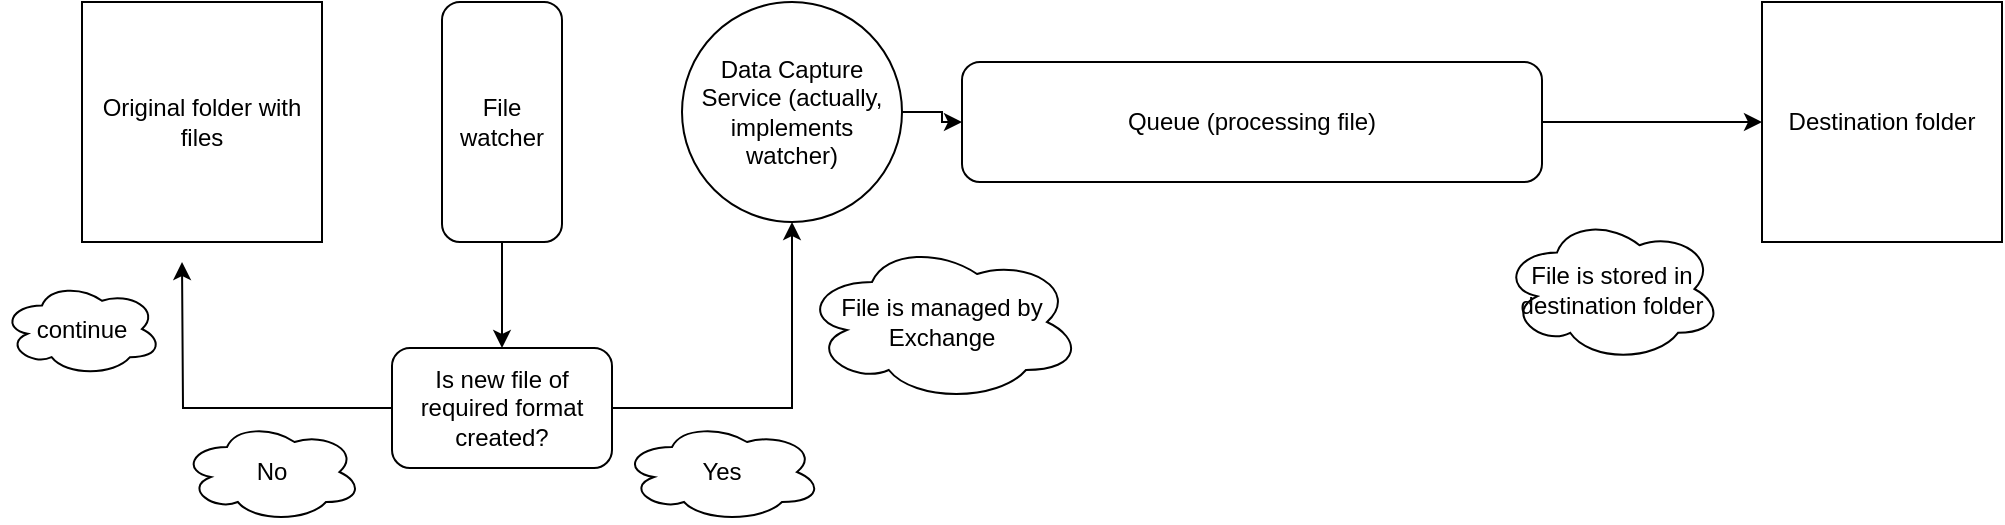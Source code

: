 <mxfile version="22.1.2" type="github">
  <diagram name="Page-1" id="e7e014a7-5840-1c2e-5031-d8a46d1fe8dd">
    <mxGraphModel dx="1050" dy="574" grid="1" gridSize="10" guides="1" tooltips="1" connect="1" arrows="1" fold="1" page="1" pageScale="1" pageWidth="1169" pageHeight="826" background="none" math="0" shadow="0">
      <root>
        <mxCell id="0" />
        <mxCell id="1" parent="0" />
        <mxCell id="tlNP2MSkCuYJV4MmRJUQ-41" value="Original folder with files" style="whiteSpace=wrap;html=1;aspect=fixed;" vertex="1" parent="1">
          <mxGeometry x="40" y="240" width="120" height="120" as="geometry" />
        </mxCell>
        <mxCell id="tlNP2MSkCuYJV4MmRJUQ-42" value="Destination folder" style="whiteSpace=wrap;html=1;aspect=fixed;" vertex="1" parent="1">
          <mxGeometry x="880" y="240" width="120" height="120" as="geometry" />
        </mxCell>
        <mxCell id="tlNP2MSkCuYJV4MmRJUQ-58" value="" style="edgeStyle=orthogonalEdgeStyle;rounded=0;orthogonalLoop=1;jettySize=auto;html=1;" edge="1" parent="1" source="tlNP2MSkCuYJV4MmRJUQ-43" target="tlNP2MSkCuYJV4MmRJUQ-42">
          <mxGeometry relative="1" as="geometry" />
        </mxCell>
        <mxCell id="tlNP2MSkCuYJV4MmRJUQ-43" value="Queue (processing file)" style="rounded=1;whiteSpace=wrap;html=1;" vertex="1" parent="1">
          <mxGeometry x="480" y="270" width="290" height="60" as="geometry" />
        </mxCell>
        <mxCell id="tlNP2MSkCuYJV4MmRJUQ-57" value="" style="edgeStyle=orthogonalEdgeStyle;rounded=0;orthogonalLoop=1;jettySize=auto;html=1;" edge="1" parent="1" source="tlNP2MSkCuYJV4MmRJUQ-44" target="tlNP2MSkCuYJV4MmRJUQ-43">
          <mxGeometry relative="1" as="geometry" />
        </mxCell>
        <mxCell id="tlNP2MSkCuYJV4MmRJUQ-44" value="Data Capture Service (actually, implements watcher)" style="ellipse;whiteSpace=wrap;html=1;aspect=fixed;" vertex="1" parent="1">
          <mxGeometry x="340" y="240" width="110" height="110" as="geometry" />
        </mxCell>
        <mxCell id="tlNP2MSkCuYJV4MmRJUQ-52" value="" style="edgeStyle=orthogonalEdgeStyle;rounded=0;orthogonalLoop=1;jettySize=auto;html=1;" edge="1" parent="1" source="tlNP2MSkCuYJV4MmRJUQ-45" target="tlNP2MSkCuYJV4MmRJUQ-46">
          <mxGeometry relative="1" as="geometry" />
        </mxCell>
        <mxCell id="tlNP2MSkCuYJV4MmRJUQ-45" value="File watcher" style="rounded=1;whiteSpace=wrap;html=1;direction=south;" vertex="1" parent="1">
          <mxGeometry x="220" y="240" width="60" height="120" as="geometry" />
        </mxCell>
        <mxCell id="tlNP2MSkCuYJV4MmRJUQ-49" style="edgeStyle=orthogonalEdgeStyle;rounded=0;orthogonalLoop=1;jettySize=auto;html=1;" edge="1" parent="1" source="tlNP2MSkCuYJV4MmRJUQ-46">
          <mxGeometry relative="1" as="geometry">
            <mxPoint x="90" y="370" as="targetPoint" />
          </mxGeometry>
        </mxCell>
        <mxCell id="tlNP2MSkCuYJV4MmRJUQ-51" style="edgeStyle=orthogonalEdgeStyle;rounded=0;orthogonalLoop=1;jettySize=auto;html=1;exitX=1;exitY=0.5;exitDx=0;exitDy=0;entryX=0.5;entryY=1;entryDx=0;entryDy=0;" edge="1" parent="1" source="tlNP2MSkCuYJV4MmRJUQ-46" target="tlNP2MSkCuYJV4MmRJUQ-44">
          <mxGeometry relative="1" as="geometry" />
        </mxCell>
        <mxCell id="tlNP2MSkCuYJV4MmRJUQ-46" value="Is new file of required format created?" style="rounded=1;whiteSpace=wrap;html=1;" vertex="1" parent="1">
          <mxGeometry x="195" y="413" width="110" height="60" as="geometry" />
        </mxCell>
        <mxCell id="tlNP2MSkCuYJV4MmRJUQ-53" value="No" style="ellipse;shape=cloud;whiteSpace=wrap;html=1;" vertex="1" parent="1">
          <mxGeometry x="90" y="450" width="90" height="50" as="geometry" />
        </mxCell>
        <mxCell id="tlNP2MSkCuYJV4MmRJUQ-54" value="Yes" style="ellipse;shape=cloud;whiteSpace=wrap;html=1;" vertex="1" parent="1">
          <mxGeometry x="310" y="450" width="100" height="50" as="geometry" />
        </mxCell>
        <mxCell id="tlNP2MSkCuYJV4MmRJUQ-55" value="continue" style="ellipse;shape=cloud;whiteSpace=wrap;html=1;" vertex="1" parent="1">
          <mxGeometry y="380" width="80" height="47" as="geometry" />
        </mxCell>
        <mxCell id="tlNP2MSkCuYJV4MmRJUQ-56" value="File is managed by Exchange" style="ellipse;shape=cloud;whiteSpace=wrap;html=1;" vertex="1" parent="1">
          <mxGeometry x="400" y="360" width="140" height="80" as="geometry" />
        </mxCell>
        <mxCell id="tlNP2MSkCuYJV4MmRJUQ-59" value="File is stored in destination folder" style="ellipse;shape=cloud;whiteSpace=wrap;html=1;" vertex="1" parent="1">
          <mxGeometry x="750" y="347" width="110" height="73" as="geometry" />
        </mxCell>
      </root>
    </mxGraphModel>
  </diagram>
</mxfile>
